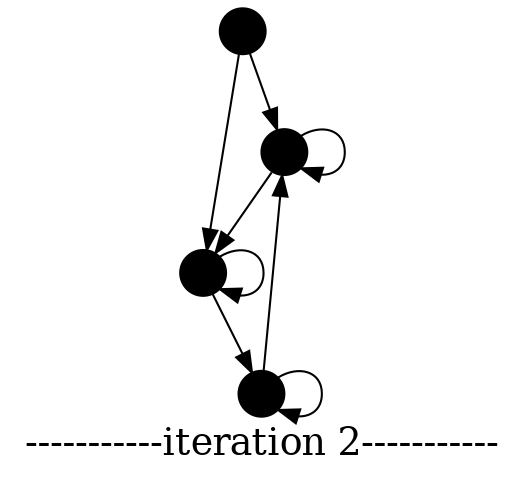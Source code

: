 /*****
C-558468033414059-181011175920 @2
*****/

digraph G {
  graph [splines=false overlap=false]
  node  [shape=ellipse, width=0.3, height=0.3, label=""]
  1 [style=filled, fillcolor="black"];
  3 [style=filled, fillcolor="black"];
  5 [style=filled, fillcolor="black"];
  6 [style=filled, fillcolor="black"];
  1 -> 3;
  1 -> 6;
  3 -> 3;
  3 -> 6;
  5 -> 3;
  5 -> 5;
  6 -> 5;
  6 -> 6;
  label = "-----------iteration 2-----------";  fontsize=18;
}
